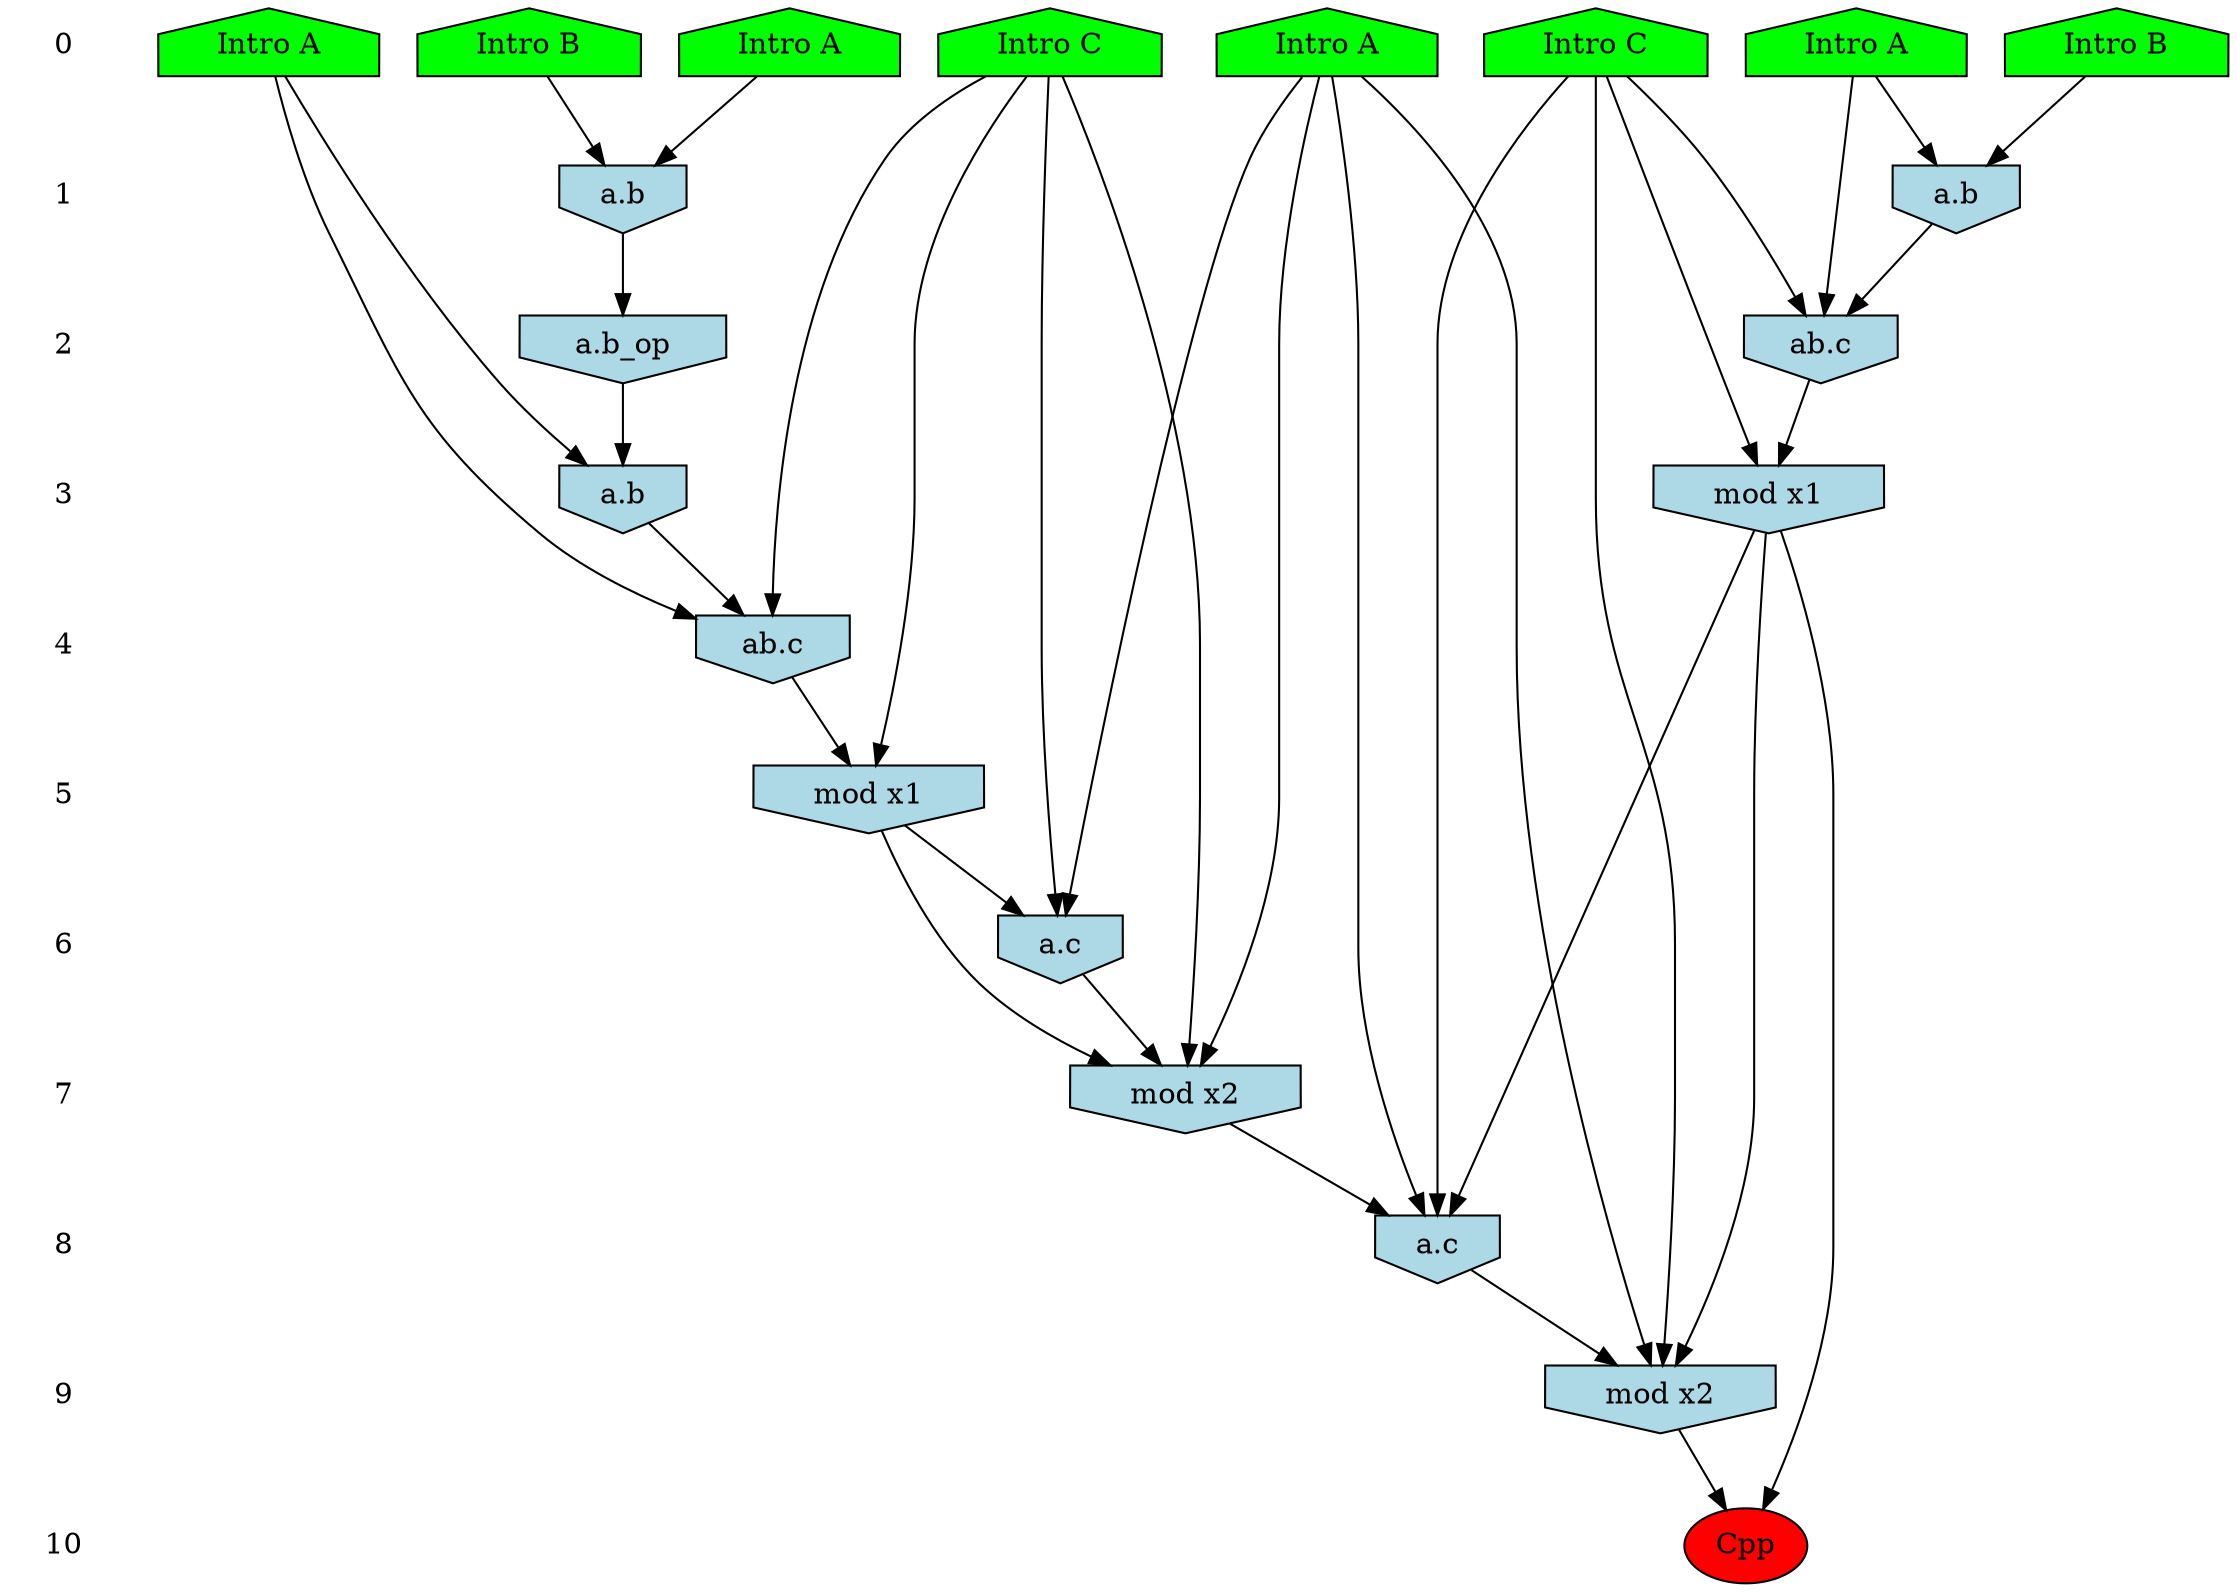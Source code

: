 /* Compression of 1 causal flows obtained in average at 1.843475E+01 t.u */
/* Compressed causal flows were: [3310] */
digraph G{
 ranksep=.5 ; 
{ rank = same ; "0" [shape=plaintext] ; node_1 [label ="Intro A", shape=house, style=filled, fillcolor=green] ;
node_2 [label ="Intro A", shape=house, style=filled, fillcolor=green] ;
node_3 [label ="Intro B", shape=house, style=filled, fillcolor=green] ;
node_4 [label ="Intro B", shape=house, style=filled, fillcolor=green] ;
node_5 [label ="Intro A", shape=house, style=filled, fillcolor=green] ;
node_6 [label ="Intro A", shape=house, style=filled, fillcolor=green] ;
node_7 [label ="Intro C", shape=house, style=filled, fillcolor=green] ;
node_8 [label ="Intro C", shape=house, style=filled, fillcolor=green] ;
}
{ rank = same ; "1" [shape=plaintext] ; node_9 [label="a.b", shape=invhouse, style=filled, fillcolor = lightblue] ;
node_11 [label="a.b", shape=invhouse, style=filled, fillcolor = lightblue] ;
}
{ rank = same ; "2" [shape=plaintext] ; node_10 [label="a.b_op", shape=invhouse, style=filled, fillcolor = lightblue] ;
node_12 [label="ab.c", shape=invhouse, style=filled, fillcolor = lightblue] ;
}
{ rank = same ; "3" [shape=plaintext] ; node_13 [label="mod x1", shape=invhouse, style=filled, fillcolor = lightblue] ;
node_14 [label="a.b", shape=invhouse, style=filled, fillcolor = lightblue] ;
}
{ rank = same ; "4" [shape=plaintext] ; node_15 [label="ab.c", shape=invhouse, style=filled, fillcolor = lightblue] ;
}
{ rank = same ; "5" [shape=plaintext] ; node_16 [label="mod x1", shape=invhouse, style=filled, fillcolor = lightblue] ;
}
{ rank = same ; "6" [shape=plaintext] ; node_17 [label="a.c", shape=invhouse, style=filled, fillcolor = lightblue] ;
}
{ rank = same ; "7" [shape=plaintext] ; node_18 [label="mod x2", shape=invhouse, style=filled, fillcolor = lightblue] ;
}
{ rank = same ; "8" [shape=plaintext] ; node_19 [label="a.c", shape=invhouse, style=filled, fillcolor = lightblue] ;
}
{ rank = same ; "9" [shape=plaintext] ; node_20 [label="mod x2", shape=invhouse, style=filled, fillcolor = lightblue] ;
}
{ rank = same ; "10" [shape=plaintext] ; node_21 [label ="Cpp", style=filled, fillcolor=red] ;
}
"0" -> "1" [style="invis"]; 
"1" -> "2" [style="invis"]; 
"2" -> "3" [style="invis"]; 
"3" -> "4" [style="invis"]; 
"4" -> "5" [style="invis"]; 
"5" -> "6" [style="invis"]; 
"6" -> "7" [style="invis"]; 
"7" -> "8" [style="invis"]; 
"8" -> "9" [style="invis"]; 
"9" -> "10" [style="invis"]; 
node_4 -> node_9
node_5 -> node_9
node_9 -> node_10
node_2 -> node_11
node_3 -> node_11
node_2 -> node_12
node_7 -> node_12
node_11 -> node_12
node_7 -> node_13
node_12 -> node_13
node_6 -> node_14
node_10 -> node_14
node_6 -> node_15
node_8 -> node_15
node_14 -> node_15
node_8 -> node_16
node_15 -> node_16
node_1 -> node_17
node_8 -> node_17
node_16 -> node_17
node_1 -> node_18
node_8 -> node_18
node_16 -> node_18
node_17 -> node_18
node_1 -> node_19
node_7 -> node_19
node_13 -> node_19
node_18 -> node_19
node_1 -> node_20
node_7 -> node_20
node_13 -> node_20
node_19 -> node_20
node_13 -> node_21
node_20 -> node_21
}
/*
 Dot generation time: 0.000100
*/
